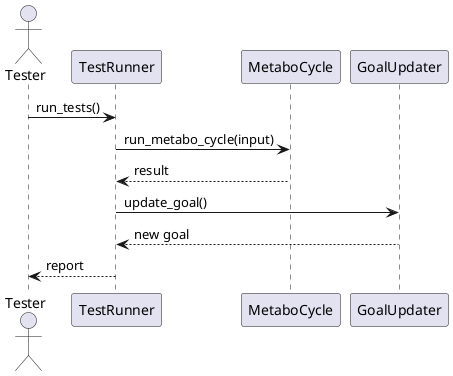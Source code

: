@startuml
actor Tester
participant TestRunner
participant MetaboCycle
participant GoalUpdater
Tester -> TestRunner: run_tests()
TestRunner -> MetaboCycle: run_metabo_cycle(input)
MetaboCycle --> TestRunner: result
TestRunner -> GoalUpdater: update_goal()
GoalUpdater --> TestRunner: new goal
TestRunner --> Tester: report
@enduml
